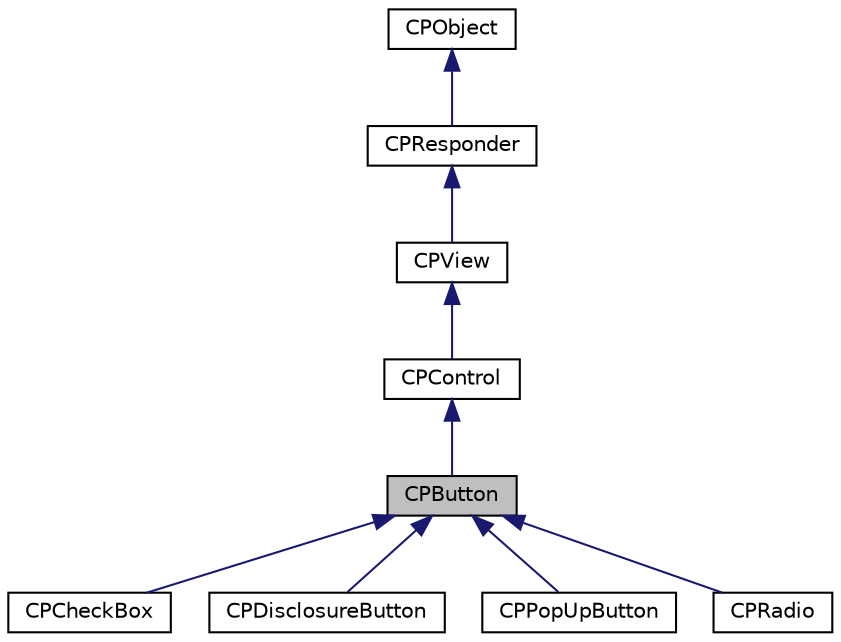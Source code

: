 digraph "CPButton"
{
  edge [fontname="Helvetica",fontsize="10",labelfontname="Helvetica",labelfontsize="10"];
  node [fontname="Helvetica",fontsize="10",shape=record];
  Node1 [label="CPButton",height=0.2,width=0.4,color="black", fillcolor="grey75", style="filled" fontcolor="black"];
  Node2 -> Node1 [dir="back",color="midnightblue",fontsize="10",style="solid",fontname="Helvetica"];
  Node2 [label="CPControl",height=0.2,width=0.4,color="black", fillcolor="white", style="filled",URL="$interface_c_p_control.html"];
  Node3 -> Node2 [dir="back",color="midnightblue",fontsize="10",style="solid",fontname="Helvetica"];
  Node3 [label="CPView",height=0.2,width=0.4,color="black", fillcolor="white", style="filled",URL="$interface_c_p_view.html"];
  Node4 -> Node3 [dir="back",color="midnightblue",fontsize="10",style="solid",fontname="Helvetica"];
  Node4 [label="CPResponder",height=0.2,width=0.4,color="black", fillcolor="white", style="filled",URL="$interface_c_p_responder.html"];
  Node5 -> Node4 [dir="back",color="midnightblue",fontsize="10",style="solid",fontname="Helvetica"];
  Node5 [label="CPObject",height=0.2,width=0.4,color="black", fillcolor="white", style="filled",URL="$class_c_p_object.html"];
  Node1 -> Node6 [dir="back",color="midnightblue",fontsize="10",style="solid",fontname="Helvetica"];
  Node6 [label="CPCheckBox",height=0.2,width=0.4,color="black", fillcolor="white", style="filled",URL="$interface_c_p_check_box.html"];
  Node1 -> Node7 [dir="back",color="midnightblue",fontsize="10",style="solid",fontname="Helvetica"];
  Node7 [label="CPDisclosureButton",height=0.2,width=0.4,color="black", fillcolor="white", style="filled",URL="$interface_c_p_disclosure_button.html"];
  Node1 -> Node8 [dir="back",color="midnightblue",fontsize="10",style="solid",fontname="Helvetica"];
  Node8 [label="CPPopUpButton",height=0.2,width=0.4,color="black", fillcolor="white", style="filled",URL="$interface_c_p_pop_up_button.html"];
  Node1 -> Node9 [dir="back",color="midnightblue",fontsize="10",style="solid",fontname="Helvetica"];
  Node9 [label="CPRadio",height=0.2,width=0.4,color="black", fillcolor="white", style="filled",URL="$interface_c_p_radio.html"];
}
